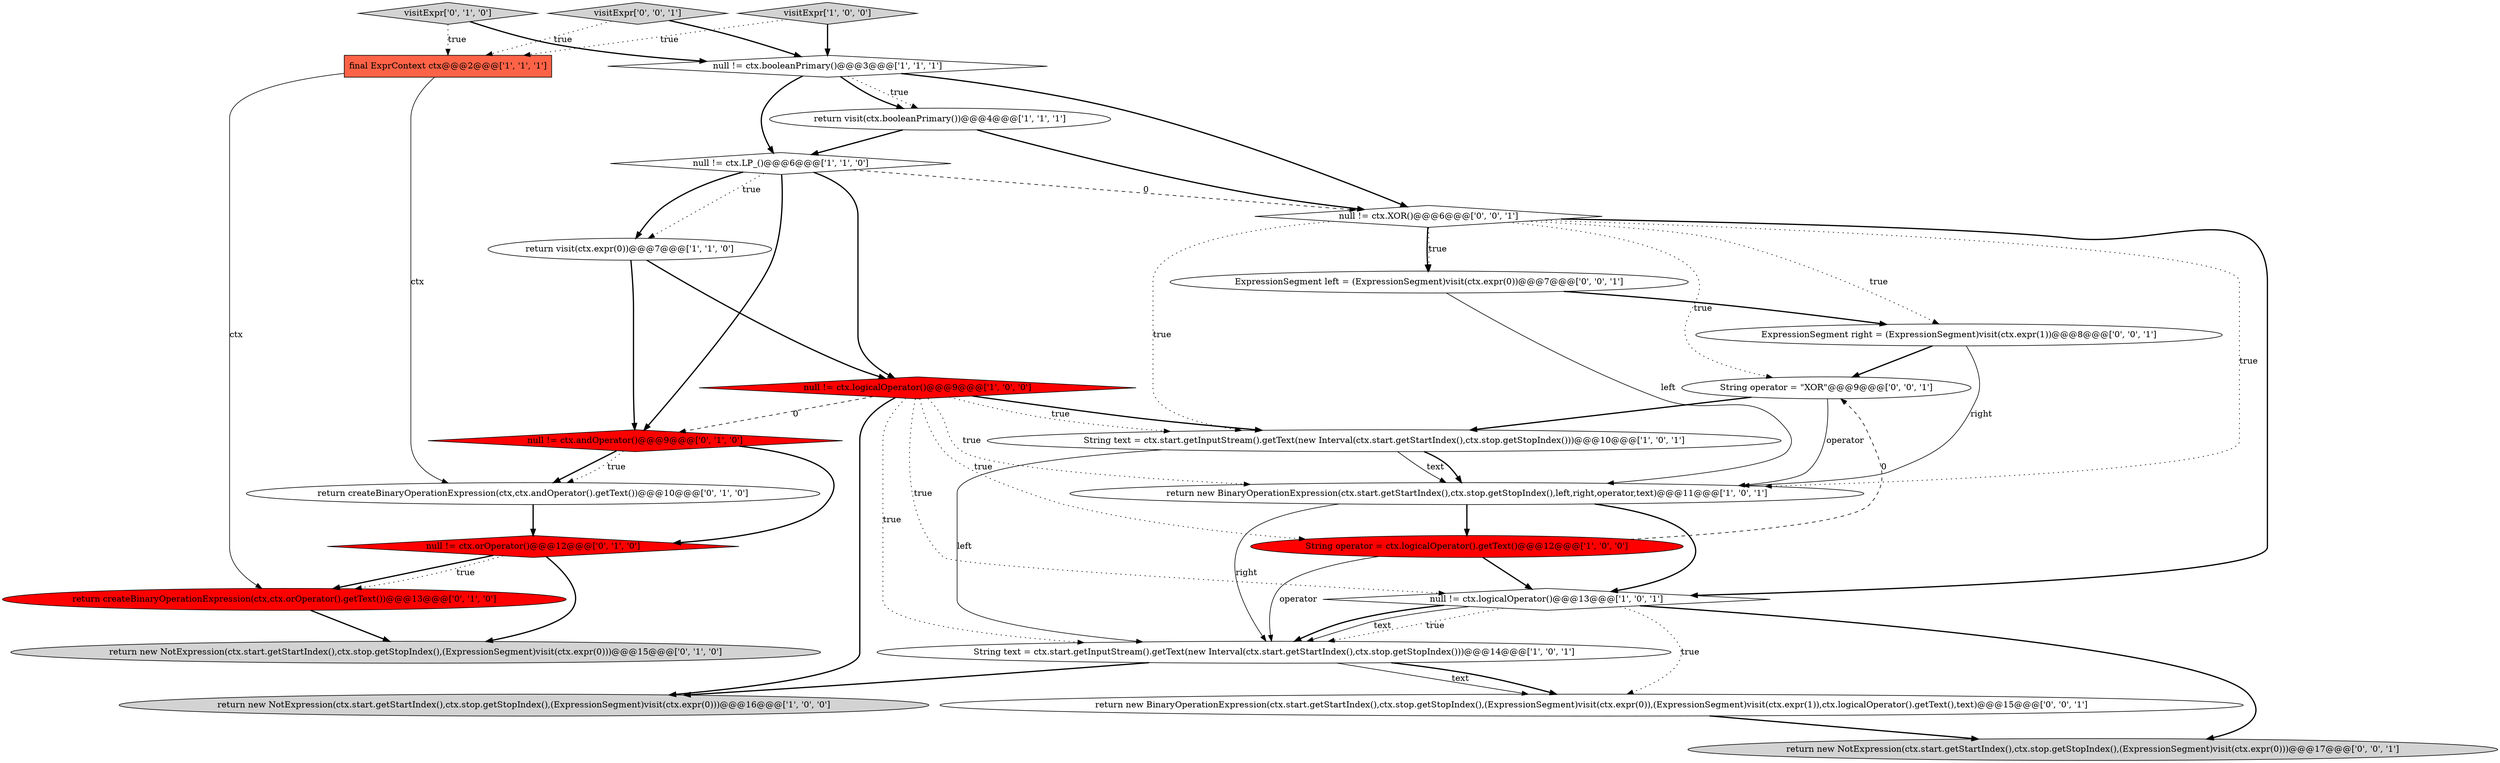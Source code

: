 digraph {
12 [style = filled, label = "return visit(ctx.booleanPrimary())@@@4@@@['1', '1', '1']", fillcolor = white, shape = ellipse image = "AAA0AAABBB1BBB"];
19 [style = filled, label = "ExpressionSegment right = (ExpressionSegment)visit(ctx.expr(1))@@@8@@@['0', '0', '1']", fillcolor = white, shape = ellipse image = "AAA0AAABBB3BBB"];
8 [style = filled, label = "return new NotExpression(ctx.start.getStartIndex(),ctx.stop.getStopIndex(),(ExpressionSegment)visit(ctx.expr(0)))@@@16@@@['1', '0', '0']", fillcolor = lightgray, shape = ellipse image = "AAA0AAABBB1BBB"];
13 [style = filled, label = "return createBinaryOperationExpression(ctx,ctx.orOperator().getText())@@@13@@@['0', '1', '0']", fillcolor = red, shape = ellipse image = "AAA1AAABBB2BBB"];
18 [style = filled, label = "null != ctx.andOperator()@@@9@@@['0', '1', '0']", fillcolor = red, shape = diamond image = "AAA1AAABBB2BBB"];
1 [style = filled, label = "String text = ctx.start.getInputStream().getText(new Interval(ctx.start.getStartIndex(),ctx.stop.getStopIndex()))@@@10@@@['1', '0', '1']", fillcolor = white, shape = ellipse image = "AAA0AAABBB1BBB"];
10 [style = filled, label = "null != ctx.booleanPrimary()@@@3@@@['1', '1', '1']", fillcolor = white, shape = diamond image = "AAA0AAABBB1BBB"];
5 [style = filled, label = "null != ctx.LP_()@@@6@@@['1', '1', '0']", fillcolor = white, shape = diamond image = "AAA0AAABBB1BBB"];
9 [style = filled, label = "String text = ctx.start.getInputStream().getText(new Interval(ctx.start.getStartIndex(),ctx.stop.getStopIndex()))@@@14@@@['1', '0', '1']", fillcolor = white, shape = ellipse image = "AAA0AAABBB1BBB"];
23 [style = filled, label = "String operator = \"XOR\"@@@9@@@['0', '0', '1']", fillcolor = white, shape = ellipse image = "AAA0AAABBB3BBB"];
20 [style = filled, label = "visitExpr['0', '0', '1']", fillcolor = lightgray, shape = diamond image = "AAA0AAABBB3BBB"];
16 [style = filled, label = "null != ctx.orOperator()@@@12@@@['0', '1', '0']", fillcolor = red, shape = diamond image = "AAA1AAABBB2BBB"];
17 [style = filled, label = "visitExpr['0', '1', '0']", fillcolor = lightgray, shape = diamond image = "AAA0AAABBB2BBB"];
15 [style = filled, label = "return createBinaryOperationExpression(ctx,ctx.andOperator().getText())@@@10@@@['0', '1', '0']", fillcolor = white, shape = ellipse image = "AAA0AAABBB2BBB"];
4 [style = filled, label = "visitExpr['1', '0', '0']", fillcolor = lightgray, shape = diamond image = "AAA0AAABBB1BBB"];
25 [style = filled, label = "null != ctx.XOR()@@@6@@@['0', '0', '1']", fillcolor = white, shape = diamond image = "AAA0AAABBB3BBB"];
7 [style = filled, label = "return visit(ctx.expr(0))@@@7@@@['1', '1', '0']", fillcolor = white, shape = ellipse image = "AAA0AAABBB1BBB"];
6 [style = filled, label = "null != ctx.logicalOperator()@@@13@@@['1', '0', '1']", fillcolor = white, shape = diamond image = "AAA0AAABBB1BBB"];
2 [style = filled, label = "return new BinaryOperationExpression(ctx.start.getStartIndex(),ctx.stop.getStopIndex(),left,right,operator,text)@@@11@@@['1', '0', '1']", fillcolor = white, shape = ellipse image = "AAA0AAABBB1BBB"];
24 [style = filled, label = "return new BinaryOperationExpression(ctx.start.getStartIndex(),ctx.stop.getStopIndex(),(ExpressionSegment)visit(ctx.expr(0)),(ExpressionSegment)visit(ctx.expr(1)),ctx.logicalOperator().getText(),text)@@@15@@@['0', '0', '1']", fillcolor = white, shape = ellipse image = "AAA0AAABBB3BBB"];
11 [style = filled, label = "null != ctx.logicalOperator()@@@9@@@['1', '0', '0']", fillcolor = red, shape = diamond image = "AAA1AAABBB1BBB"];
0 [style = filled, label = "final ExprContext ctx@@@2@@@['1', '1', '1']", fillcolor = tomato, shape = box image = "AAA0AAABBB1BBB"];
21 [style = filled, label = "return new NotExpression(ctx.start.getStartIndex(),ctx.stop.getStopIndex(),(ExpressionSegment)visit(ctx.expr(0)))@@@17@@@['0', '0', '1']", fillcolor = lightgray, shape = ellipse image = "AAA0AAABBB3BBB"];
14 [style = filled, label = "return new NotExpression(ctx.start.getStartIndex(),ctx.stop.getStopIndex(),(ExpressionSegment)visit(ctx.expr(0)))@@@15@@@['0', '1', '0']", fillcolor = lightgray, shape = ellipse image = "AAA0AAABBB2BBB"];
22 [style = filled, label = "ExpressionSegment left = (ExpressionSegment)visit(ctx.expr(0))@@@7@@@['0', '0', '1']", fillcolor = white, shape = ellipse image = "AAA0AAABBB3BBB"];
3 [style = filled, label = "String operator = ctx.logicalOperator().getText()@@@12@@@['1', '0', '0']", fillcolor = red, shape = ellipse image = "AAA1AAABBB1BBB"];
4->10 [style = bold, label=""];
17->10 [style = bold, label=""];
6->24 [style = dotted, label="true"];
17->0 [style = dotted, label="true"];
10->12 [style = dotted, label="true"];
7->11 [style = bold, label=""];
16->13 [style = bold, label=""];
12->5 [style = bold, label=""];
16->13 [style = dotted, label="true"];
25->22 [style = bold, label=""];
22->19 [style = bold, label=""];
11->1 [style = bold, label=""];
2->6 [style = bold, label=""];
6->21 [style = bold, label=""];
11->1 [style = dotted, label="true"];
20->0 [style = dotted, label="true"];
4->0 [style = dotted, label="true"];
2->3 [style = bold, label=""];
18->15 [style = bold, label=""];
18->15 [style = dotted, label="true"];
3->6 [style = bold, label=""];
3->9 [style = solid, label="operator"];
11->9 [style = dotted, label="true"];
5->25 [style = dashed, label="0"];
5->18 [style = bold, label=""];
25->6 [style = bold, label=""];
9->8 [style = bold, label=""];
15->16 [style = bold, label=""];
20->10 [style = bold, label=""];
22->2 [style = solid, label="left"];
3->23 [style = dashed, label="0"];
11->2 [style = dotted, label="true"];
0->13 [style = solid, label="ctx"];
10->5 [style = bold, label=""];
23->2 [style = solid, label="operator"];
6->9 [style = dotted, label="true"];
10->25 [style = bold, label=""];
24->21 [style = bold, label=""];
5->7 [style = dotted, label="true"];
11->6 [style = dotted, label="true"];
10->12 [style = bold, label=""];
12->25 [style = bold, label=""];
19->23 [style = bold, label=""];
2->9 [style = solid, label="right"];
1->2 [style = solid, label="text"];
11->18 [style = dashed, label="0"];
25->22 [style = dotted, label="true"];
7->18 [style = bold, label=""];
23->1 [style = bold, label=""];
9->24 [style = solid, label="text"];
5->7 [style = bold, label=""];
11->8 [style = bold, label=""];
16->14 [style = bold, label=""];
5->11 [style = bold, label=""];
1->2 [style = bold, label=""];
25->23 [style = dotted, label="true"];
0->15 [style = solid, label="ctx"];
6->9 [style = bold, label=""];
19->2 [style = solid, label="right"];
11->3 [style = dotted, label="true"];
25->19 [style = dotted, label="true"];
25->2 [style = dotted, label="true"];
13->14 [style = bold, label=""];
9->24 [style = bold, label=""];
1->9 [style = solid, label="left"];
6->9 [style = solid, label="text"];
25->1 [style = dotted, label="true"];
18->16 [style = bold, label=""];
}
